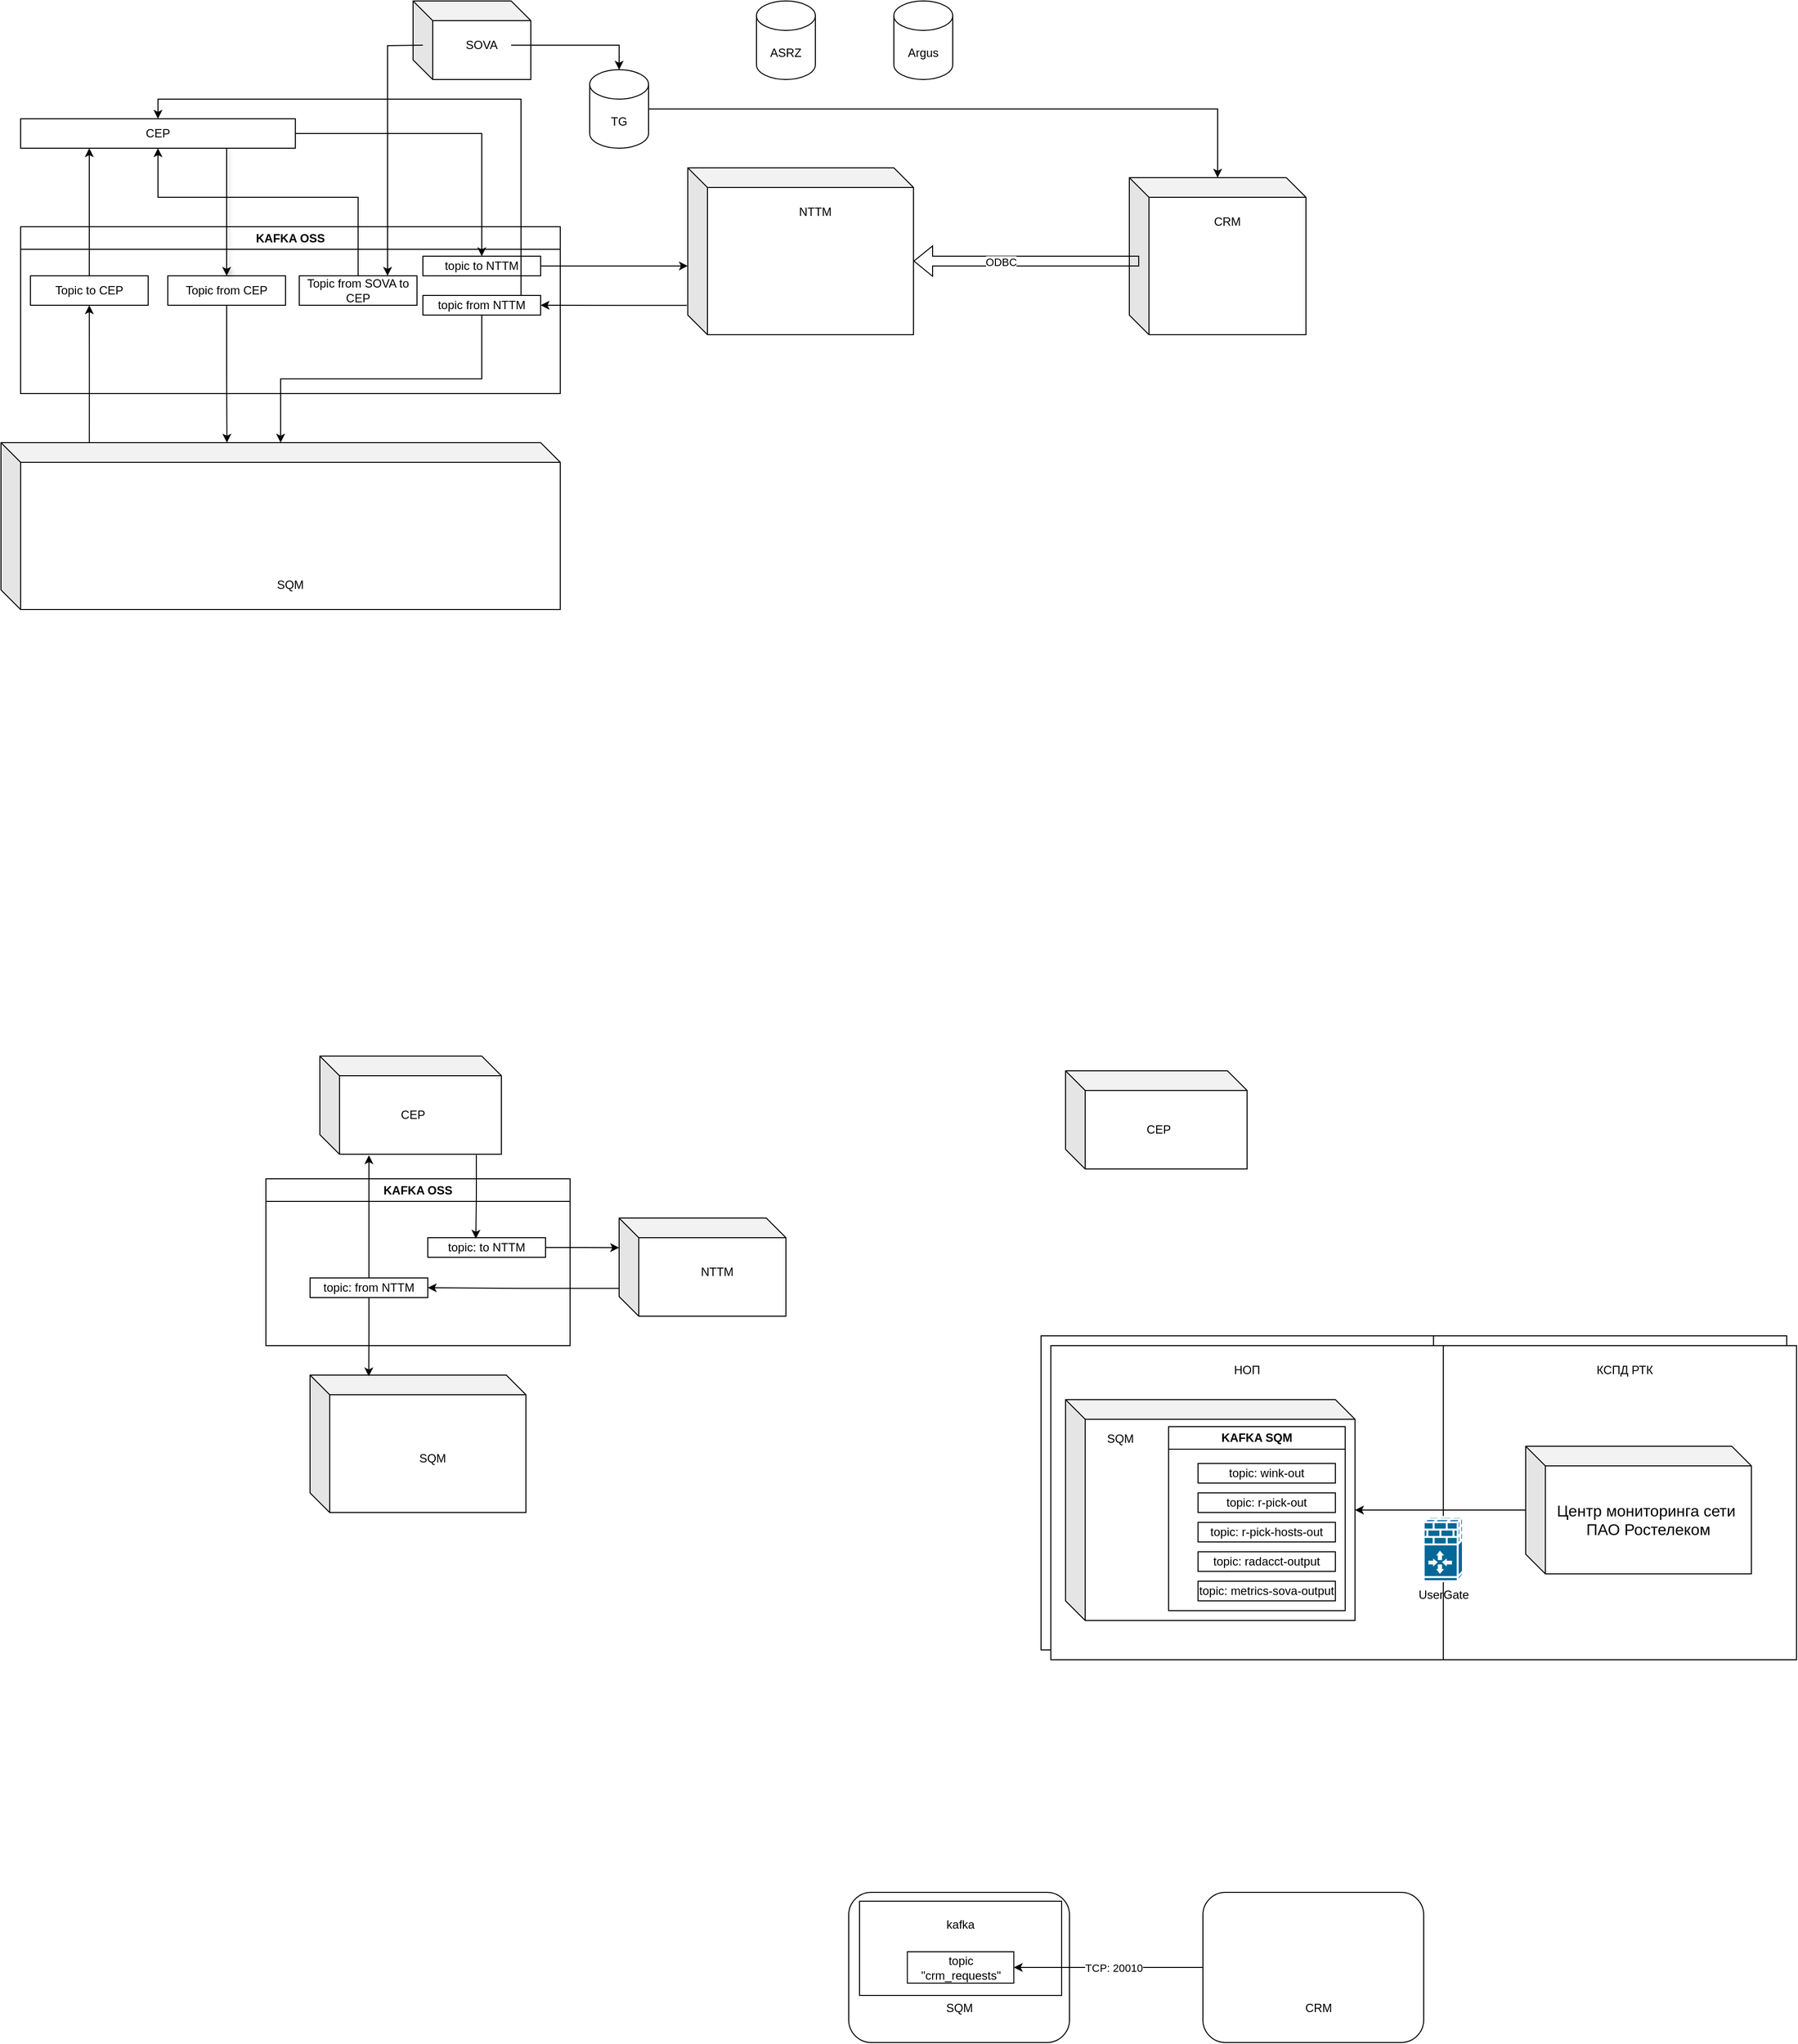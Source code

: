 <mxfile version="26.2.13">
  <diagram name="Страница — 1" id="CNGbqbiZIYPsTiG5xjIv">
    <mxGraphModel dx="856" dy="1511" grid="0" gridSize="10" guides="1" tooltips="1" connect="1" arrows="1" fold="1" page="1" pageScale="1" pageWidth="827" pageHeight="1169" math="0" shadow="0">
      <root>
        <mxCell id="0" />
        <mxCell id="1" parent="0" />
        <mxCell id="v_URH__aFRRFZnjGPoym-18" value="" style="rounded=1;whiteSpace=wrap;html=1;" vertex="1" parent="1">
          <mxGeometry x="974" y="1847" width="225" height="153" as="geometry" />
        </mxCell>
        <mxCell id="v_URH__aFRRFZnjGPoym-21" value="" style="rounded=0;whiteSpace=wrap;html=1;" vertex="1" parent="1">
          <mxGeometry x="985" y="1856" width="206" height="96" as="geometry" />
        </mxCell>
        <mxCell id="43ak4_L_ta3FqxEy_fTI-20" value="" style="rounded=0;whiteSpace=wrap;html=1;" parent="1" vertex="1">
          <mxGeometry x="1570" y="1280" width="360" height="320" as="geometry" />
        </mxCell>
        <mxCell id="43ak4_L_ta3FqxEy_fTI-19" value="" style="rounded=0;whiteSpace=wrap;html=1;" parent="1" vertex="1">
          <mxGeometry x="1170" y="1280" width="400" height="320" as="geometry" />
        </mxCell>
        <mxCell id="M0X-V-5y8funfRK-0tcY-36" value="" style="shape=cube;whiteSpace=wrap;html=1;boundedLbl=1;backgroundOutline=1;darkOpacity=0.05;darkOpacity2=0.1;" parent="1" vertex="1">
          <mxGeometry x="435" y="995" width="185" height="100" as="geometry" />
        </mxCell>
        <mxCell id="Ng3tPyINmZJw2xmhOUaY-4" value="&lt;div&gt;KAFKA OSS&lt;/div&gt;" style="swimlane;whiteSpace=wrap;html=1;" parent="1" vertex="1">
          <mxGeometry x="130" y="150" width="550" height="170" as="geometry">
            <mxRectangle x="130" y="150" width="110" height="30" as="alternateBounds" />
          </mxGeometry>
        </mxCell>
        <mxCell id="Ng3tPyINmZJw2xmhOUaY-5" value="Topic to CEP" style="rounded=0;whiteSpace=wrap;html=1;" parent="Ng3tPyINmZJw2xmhOUaY-4" vertex="1">
          <mxGeometry x="10" y="50" width="120" height="30" as="geometry" />
        </mxCell>
        <mxCell id="Ng3tPyINmZJw2xmhOUaY-6" value="Topic from CEP" style="rounded=0;whiteSpace=wrap;html=1;" parent="Ng3tPyINmZJw2xmhOUaY-4" vertex="1">
          <mxGeometry x="150" y="50" width="120" height="30" as="geometry" />
        </mxCell>
        <mxCell id="Ng3tPyINmZJw2xmhOUaY-28" value="topic to NTTM" style="rounded=0;whiteSpace=wrap;html=1;" parent="Ng3tPyINmZJw2xmhOUaY-4" vertex="1">
          <mxGeometry x="410" y="30" width="120" height="20" as="geometry" />
        </mxCell>
        <mxCell id="Ng3tPyINmZJw2xmhOUaY-29" value="topic from NTTM" style="rounded=0;whiteSpace=wrap;html=1;" parent="Ng3tPyINmZJw2xmhOUaY-4" vertex="1">
          <mxGeometry x="410" y="70" width="120" height="20" as="geometry" />
        </mxCell>
        <mxCell id="Ng3tPyINmZJw2xmhOUaY-32" value="Topic from SOVA to CEP" style="rounded=0;whiteSpace=wrap;html=1;" parent="Ng3tPyINmZJw2xmhOUaY-4" vertex="1">
          <mxGeometry x="284" y="50" width="120" height="30" as="geometry" />
        </mxCell>
        <mxCell id="Ng3tPyINmZJw2xmhOUaY-30" style="edgeStyle=orthogonalEdgeStyle;rounded=0;orthogonalLoop=1;jettySize=auto;html=1;" parent="1" source="Ng3tPyINmZJw2xmhOUaY-1" target="Ng3tPyINmZJw2xmhOUaY-28" edge="1">
          <mxGeometry relative="1" as="geometry" />
        </mxCell>
        <mxCell id="Ng3tPyINmZJw2xmhOUaY-1" value="" style="rounded=0;whiteSpace=wrap;html=1;" parent="1" vertex="1">
          <mxGeometry x="130" y="40" width="280" height="30" as="geometry" />
        </mxCell>
        <mxCell id="Ng3tPyINmZJw2xmhOUaY-9" style="edgeStyle=orthogonalEdgeStyle;rounded=0;orthogonalLoop=1;jettySize=auto;html=1;exitX=0.75;exitY=1;exitDx=0;exitDy=0;shadow=1;" parent="1" source="Ng3tPyINmZJw2xmhOUaY-1" target="Ng3tPyINmZJw2xmhOUaY-6" edge="1">
          <mxGeometry relative="1" as="geometry" />
        </mxCell>
        <mxCell id="Ng3tPyINmZJw2xmhOUaY-2" value="CEP" style="text;html=1;align=center;verticalAlign=middle;whiteSpace=wrap;rounded=0;" parent="1" vertex="1">
          <mxGeometry x="240" y="40" width="60" height="30" as="geometry" />
        </mxCell>
        <mxCell id="Ng3tPyINmZJw2xmhOUaY-7" style="edgeStyle=orthogonalEdgeStyle;rounded=0;orthogonalLoop=1;jettySize=auto;html=1;entryX=0.25;entryY=1;entryDx=0;entryDy=0;" parent="1" source="Ng3tPyINmZJw2xmhOUaY-5" target="Ng3tPyINmZJw2xmhOUaY-1" edge="1">
          <mxGeometry relative="1" as="geometry" />
        </mxCell>
        <mxCell id="Ng3tPyINmZJw2xmhOUaY-12" style="edgeStyle=orthogonalEdgeStyle;rounded=0;orthogonalLoop=1;jettySize=auto;html=1;exitX=0.158;exitY=0.029;exitDx=0;exitDy=0;exitPerimeter=0;" parent="1" source="Ng3tPyINmZJw2xmhOUaY-10" target="Ng3tPyINmZJw2xmhOUaY-5" edge="1">
          <mxGeometry relative="1" as="geometry" />
        </mxCell>
        <mxCell id="Ng3tPyINmZJw2xmhOUaY-10" value="" style="shape=cube;whiteSpace=wrap;html=1;boundedLbl=1;backgroundOutline=1;darkOpacity=0.05;darkOpacity2=0.1;" parent="1" vertex="1">
          <mxGeometry x="110" y="370" width="570" height="170" as="geometry" />
        </mxCell>
        <mxCell id="Ng3tPyINmZJw2xmhOUaY-11" value="SQM" style="text;html=1;align=center;verticalAlign=middle;whiteSpace=wrap;rounded=0;" parent="1" vertex="1">
          <mxGeometry x="375" y="500" width="60" height="30" as="geometry" />
        </mxCell>
        <mxCell id="Ng3tPyINmZJw2xmhOUaY-13" style="edgeStyle=orthogonalEdgeStyle;rounded=0;orthogonalLoop=1;jettySize=auto;html=1;entryX=0.404;entryY=0;entryDx=0;entryDy=0;entryPerimeter=0;" parent="1" source="Ng3tPyINmZJw2xmhOUaY-6" target="Ng3tPyINmZJw2xmhOUaY-10" edge="1">
          <mxGeometry relative="1" as="geometry" />
        </mxCell>
        <mxCell id="Ng3tPyINmZJw2xmhOUaY-31" style="edgeStyle=orthogonalEdgeStyle;rounded=0;orthogonalLoop=1;jettySize=auto;html=1;exitX=-0.004;exitY=0.824;exitDx=0;exitDy=0;exitPerimeter=0;" parent="1" source="Ng3tPyINmZJw2xmhOUaY-14" target="Ng3tPyINmZJw2xmhOUaY-29" edge="1">
          <mxGeometry relative="1" as="geometry" />
        </mxCell>
        <mxCell id="Ng3tPyINmZJw2xmhOUaY-14" value="" style="shape=cube;whiteSpace=wrap;html=1;boundedLbl=1;backgroundOutline=1;darkOpacity=0.05;darkOpacity2=0.1;" parent="1" vertex="1">
          <mxGeometry x="810" y="90" width="230" height="170" as="geometry" />
        </mxCell>
        <mxCell id="Ng3tPyINmZJw2xmhOUaY-16" value="NTTM" style="text;html=1;align=center;verticalAlign=middle;whiteSpace=wrap;rounded=0;" parent="1" vertex="1">
          <mxGeometry x="910" y="120" width="60" height="30" as="geometry" />
        </mxCell>
        <mxCell id="Ng3tPyINmZJw2xmhOUaY-17" value="" style="shape=cube;whiteSpace=wrap;html=1;boundedLbl=1;backgroundOutline=1;darkOpacity=0.05;darkOpacity2=0.1;" parent="1" vertex="1">
          <mxGeometry x="530" y="-80" width="120" height="80" as="geometry" />
        </mxCell>
        <mxCell id="Ng3tPyINmZJw2xmhOUaY-33" style="edgeStyle=orthogonalEdgeStyle;rounded=0;orthogonalLoop=1;jettySize=auto;html=1;entryX=0.75;entryY=0;entryDx=0;entryDy=0;" parent="1" target="Ng3tPyINmZJw2xmhOUaY-32" edge="1">
          <mxGeometry relative="1" as="geometry">
            <mxPoint x="540" y="-35" as="sourcePoint" />
          </mxGeometry>
        </mxCell>
        <mxCell id="Ng3tPyINmZJw2xmhOUaY-38" style="edgeStyle=orthogonalEdgeStyle;rounded=0;orthogonalLoop=1;jettySize=auto;html=1;" parent="1" source="Ng3tPyINmZJw2xmhOUaY-19" target="Ng3tPyINmZJw2xmhOUaY-23" edge="1">
          <mxGeometry relative="1" as="geometry" />
        </mxCell>
        <mxCell id="Ng3tPyINmZJw2xmhOUaY-19" value="SOVA" style="text;html=1;align=center;verticalAlign=middle;whiteSpace=wrap;rounded=0;" parent="1" vertex="1">
          <mxGeometry x="570" y="-50" width="60" height="30" as="geometry" />
        </mxCell>
        <mxCell id="Ng3tPyINmZJw2xmhOUaY-20" value="Argus" style="shape=cylinder3;whiteSpace=wrap;html=1;boundedLbl=1;backgroundOutline=1;size=15;" parent="1" vertex="1">
          <mxGeometry x="1020" y="-80" width="60" height="80" as="geometry" />
        </mxCell>
        <mxCell id="Ng3tPyINmZJw2xmhOUaY-22" value="ASRZ" style="shape=cylinder3;whiteSpace=wrap;html=1;boundedLbl=1;backgroundOutline=1;size=15;" parent="1" vertex="1">
          <mxGeometry x="880" y="-80" width="60" height="80" as="geometry" />
        </mxCell>
        <mxCell id="Ng3tPyINmZJw2xmhOUaY-39" style="edgeStyle=orthogonalEdgeStyle;rounded=0;orthogonalLoop=1;jettySize=auto;html=1;" parent="1" source="Ng3tPyINmZJw2xmhOUaY-23" target="Ng3tPyINmZJw2xmhOUaY-24" edge="1">
          <mxGeometry relative="1" as="geometry" />
        </mxCell>
        <mxCell id="Ng3tPyINmZJw2xmhOUaY-23" value="TG" style="shape=cylinder3;whiteSpace=wrap;html=1;boundedLbl=1;backgroundOutline=1;size=15;" parent="1" vertex="1">
          <mxGeometry x="710" y="-10" width="60" height="80" as="geometry" />
        </mxCell>
        <mxCell id="Ng3tPyINmZJw2xmhOUaY-24" value="" style="shape=cube;whiteSpace=wrap;html=1;boundedLbl=1;backgroundOutline=1;darkOpacity=0.05;darkOpacity2=0.1;" parent="1" vertex="1">
          <mxGeometry x="1260" y="100" width="180" height="160" as="geometry" />
        </mxCell>
        <mxCell id="Ng3tPyINmZJw2xmhOUaY-25" value="CRM" style="text;html=1;align=center;verticalAlign=middle;whiteSpace=wrap;rounded=0;" parent="1" vertex="1">
          <mxGeometry x="1330" y="130" width="60" height="30" as="geometry" />
        </mxCell>
        <mxCell id="Ng3tPyINmZJw2xmhOUaY-26" value="" style="shape=flexArrow;endArrow=classic;html=1;rounded=0;entryX=0;entryY=0;entryDx=230;entryDy=95;entryPerimeter=0;exitX=0.056;exitY=0.531;exitDx=0;exitDy=0;exitPerimeter=0;" parent="1" source="Ng3tPyINmZJw2xmhOUaY-24" target="Ng3tPyINmZJw2xmhOUaY-14" edge="1">
          <mxGeometry width="50" height="50" relative="1" as="geometry">
            <mxPoint x="1200" y="240" as="sourcePoint" />
            <mxPoint x="1250" y="190" as="targetPoint" />
          </mxGeometry>
        </mxCell>
        <mxCell id="Ng3tPyINmZJw2xmhOUaY-27" value="ODBC" style="edgeLabel;html=1;align=center;verticalAlign=middle;resizable=0;points=[];" parent="Ng3tPyINmZJw2xmhOUaY-26" vertex="1" connectable="0">
          <mxGeometry x="0.226" y="1" relative="1" as="geometry">
            <mxPoint as="offset" />
          </mxGeometry>
        </mxCell>
        <mxCell id="Ng3tPyINmZJw2xmhOUaY-34" style="edgeStyle=orthogonalEdgeStyle;rounded=0;orthogonalLoop=1;jettySize=auto;html=1;exitX=0.5;exitY=0;exitDx=0;exitDy=0;" parent="1" source="Ng3tPyINmZJw2xmhOUaY-32" target="Ng3tPyINmZJw2xmhOUaY-1" edge="1">
          <mxGeometry relative="1" as="geometry">
            <Array as="points">
              <mxPoint x="474" y="120" />
              <mxPoint x="270" y="120" />
            </Array>
          </mxGeometry>
        </mxCell>
        <mxCell id="Ng3tPyINmZJw2xmhOUaY-35" style="edgeStyle=orthogonalEdgeStyle;rounded=0;orthogonalLoop=1;jettySize=auto;html=1;entryX=0;entryY=0.588;entryDx=0;entryDy=0;entryPerimeter=0;" parent="1" source="Ng3tPyINmZJw2xmhOUaY-28" target="Ng3tPyINmZJw2xmhOUaY-14" edge="1">
          <mxGeometry relative="1" as="geometry" />
        </mxCell>
        <mxCell id="Ng3tPyINmZJw2xmhOUaY-36" style="edgeStyle=orthogonalEdgeStyle;rounded=0;orthogonalLoop=1;jettySize=auto;html=1;" parent="1" source="Ng3tPyINmZJw2xmhOUaY-29" target="Ng3tPyINmZJw2xmhOUaY-1" edge="1">
          <mxGeometry relative="1" as="geometry">
            <Array as="points">
              <mxPoint x="640" y="20" />
              <mxPoint x="270" y="20" />
            </Array>
          </mxGeometry>
        </mxCell>
        <mxCell id="Ng3tPyINmZJw2xmhOUaY-37" style="edgeStyle=orthogonalEdgeStyle;rounded=0;orthogonalLoop=1;jettySize=auto;html=1;" parent="1" source="Ng3tPyINmZJw2xmhOUaY-29" target="Ng3tPyINmZJw2xmhOUaY-10" edge="1">
          <mxGeometry relative="1" as="geometry" />
        </mxCell>
        <mxCell id="M0X-V-5y8funfRK-0tcY-1" value="&lt;div&gt;KAFKA OSS&lt;/div&gt;" style="swimlane;whiteSpace=wrap;html=1;" parent="1" vertex="1">
          <mxGeometry x="380" y="1120" width="310" height="170" as="geometry">
            <mxRectangle x="130" y="150" width="110" height="30" as="alternateBounds" />
          </mxGeometry>
        </mxCell>
        <mxCell id="M0X-V-5y8funfRK-0tcY-4" value="topic: to NTTM" style="rounded=0;whiteSpace=wrap;html=1;" parent="M0X-V-5y8funfRK-0tcY-1" vertex="1">
          <mxGeometry x="165" y="60" width="120" height="20" as="geometry" />
        </mxCell>
        <mxCell id="M0X-V-5y8funfRK-0tcY-5" value="topic: from NTTM" style="rounded=0;whiteSpace=wrap;html=1;" parent="M0X-V-5y8funfRK-0tcY-1" vertex="1">
          <mxGeometry x="45" y="101" width="120" height="20" as="geometry" />
        </mxCell>
        <mxCell id="M0X-V-5y8funfRK-0tcY-10" value="CEP" style="text;html=1;align=center;verticalAlign=middle;whiteSpace=wrap;rounded=0;" parent="1" vertex="1">
          <mxGeometry x="500" y="1040" width="60" height="30" as="geometry" />
        </mxCell>
        <mxCell id="M0X-V-5y8funfRK-0tcY-13" value="" style="shape=cube;whiteSpace=wrap;html=1;boundedLbl=1;backgroundOutline=1;darkOpacity=0.05;darkOpacity2=0.1;" parent="1" vertex="1">
          <mxGeometry x="425" y="1320" width="220" height="140" as="geometry" />
        </mxCell>
        <mxCell id="M0X-V-5y8funfRK-0tcY-14" value="SQM" style="text;html=1;align=center;verticalAlign=middle;whiteSpace=wrap;rounded=0;" parent="1" vertex="1">
          <mxGeometry x="520" y="1390" width="60" height="30" as="geometry" />
        </mxCell>
        <mxCell id="M0X-V-5y8funfRK-0tcY-16" style="edgeStyle=orthogonalEdgeStyle;rounded=0;orthogonalLoop=1;jettySize=auto;html=1;exitX=0;exitY=0.716;exitDx=0;exitDy=0;exitPerimeter=0;" parent="1" source="M0X-V-5y8funfRK-0tcY-17" target="M0X-V-5y8funfRK-0tcY-5" edge="1">
          <mxGeometry relative="1" as="geometry" />
        </mxCell>
        <mxCell id="M0X-V-5y8funfRK-0tcY-17" value="" style="shape=cube;whiteSpace=wrap;html=1;boundedLbl=1;backgroundOutline=1;darkOpacity=0.05;darkOpacity2=0.1;" parent="1" vertex="1">
          <mxGeometry x="740" y="1160" width="170" height="100" as="geometry" />
        </mxCell>
        <mxCell id="M0X-V-5y8funfRK-0tcY-18" value="NTTM" style="text;html=1;align=center;verticalAlign=middle;whiteSpace=wrap;rounded=0;" parent="1" vertex="1">
          <mxGeometry x="810" y="1200" width="60" height="30" as="geometry" />
        </mxCell>
        <mxCell id="M0X-V-5y8funfRK-0tcY-32" style="edgeStyle=orthogonalEdgeStyle;rounded=0;orthogonalLoop=1;jettySize=auto;html=1;entryX=0;entryY=0.302;entryDx=0;entryDy=0;entryPerimeter=0;" parent="1" source="M0X-V-5y8funfRK-0tcY-4" target="M0X-V-5y8funfRK-0tcY-17" edge="1">
          <mxGeometry relative="1" as="geometry" />
        </mxCell>
        <mxCell id="M0X-V-5y8funfRK-0tcY-37" style="edgeStyle=orthogonalEdgeStyle;rounded=0;orthogonalLoop=1;jettySize=auto;html=1;entryX=0.408;entryY=0.05;entryDx=0;entryDy=0;entryPerimeter=0;exitX=0.862;exitY=1.007;exitDx=0;exitDy=0;exitPerimeter=0;" parent="1" source="M0X-V-5y8funfRK-0tcY-36" target="M0X-V-5y8funfRK-0tcY-4" edge="1">
          <mxGeometry relative="1" as="geometry" />
        </mxCell>
        <mxCell id="M0X-V-5y8funfRK-0tcY-38" style="edgeStyle=orthogonalEdgeStyle;rounded=0;orthogonalLoop=1;jettySize=auto;html=1;" parent="1" source="M0X-V-5y8funfRK-0tcY-5" edge="1">
          <mxGeometry relative="1" as="geometry">
            <mxPoint x="485" y="1096" as="targetPoint" />
          </mxGeometry>
        </mxCell>
        <mxCell id="M0X-V-5y8funfRK-0tcY-39" style="edgeStyle=orthogonalEdgeStyle;rounded=0;orthogonalLoop=1;jettySize=auto;html=1;entryX=0.272;entryY=0.009;entryDx=0;entryDy=0;entryPerimeter=0;" parent="1" source="M0X-V-5y8funfRK-0tcY-5" target="M0X-V-5y8funfRK-0tcY-13" edge="1">
          <mxGeometry relative="1" as="geometry" />
        </mxCell>
        <mxCell id="43ak4_L_ta3FqxEy_fTI-1" value="" style="shape=cube;whiteSpace=wrap;html=1;boundedLbl=1;backgroundOutline=1;darkOpacity=0.05;darkOpacity2=0.1;" parent="1" vertex="1">
          <mxGeometry x="1195" y="1010" width="185" height="100" as="geometry" />
        </mxCell>
        <mxCell id="43ak4_L_ta3FqxEy_fTI-5" value="CEP" style="text;html=1;align=center;verticalAlign=middle;whiteSpace=wrap;rounded=0;" parent="1" vertex="1">
          <mxGeometry x="1260" y="1055" width="60" height="30" as="geometry" />
        </mxCell>
        <mxCell id="43ak4_L_ta3FqxEy_fTI-6" value="" style="shape=cube;whiteSpace=wrap;html=1;boundedLbl=1;backgroundOutline=1;darkOpacity=0.05;darkOpacity2=0.1;" parent="1" vertex="1">
          <mxGeometry x="1185" y="1335" width="295" height="225" as="geometry" />
        </mxCell>
        <mxCell id="43ak4_L_ta3FqxEy_fTI-7" value="SQM" style="text;html=1;align=center;verticalAlign=middle;whiteSpace=wrap;rounded=0;" parent="1" vertex="1">
          <mxGeometry x="1211" y="1360" width="60" height="30" as="geometry" />
        </mxCell>
        <mxCell id="43ak4_L_ta3FqxEy_fTI-2" value="&lt;div&gt;KAFKA SQM&lt;/div&gt;" style="swimlane;whiteSpace=wrap;html=1;" parent="1" vertex="1">
          <mxGeometry x="1290" y="1362.5" width="180" height="187.5" as="geometry">
            <mxRectangle x="130" y="150" width="110" height="30" as="alternateBounds" />
          </mxGeometry>
        </mxCell>
        <mxCell id="43ak4_L_ta3FqxEy_fTI-3" value="topic: wink-out" style="rounded=0;whiteSpace=wrap;html=1;" parent="43ak4_L_ta3FqxEy_fTI-2" vertex="1">
          <mxGeometry x="30" y="37.5" width="140" height="20" as="geometry" />
        </mxCell>
        <mxCell id="43ak4_L_ta3FqxEy_fTI-4" value="topic: r-pick-out" style="rounded=0;whiteSpace=wrap;html=1;" parent="43ak4_L_ta3FqxEy_fTI-2" vertex="1">
          <mxGeometry x="30" y="67.5" width="140" height="20" as="geometry" />
        </mxCell>
        <mxCell id="43ak4_L_ta3FqxEy_fTI-15" value="topic: r-pick-hosts-out" style="rounded=0;whiteSpace=wrap;html=1;" parent="1" vertex="1">
          <mxGeometry x="1320" y="1460" width="140" height="20" as="geometry" />
        </mxCell>
        <mxCell id="43ak4_L_ta3FqxEy_fTI-16" value="topic: radacct-output" style="rounded=0;whiteSpace=wrap;html=1;" parent="1" vertex="1">
          <mxGeometry x="1320" y="1490" width="140" height="20" as="geometry" />
        </mxCell>
        <mxCell id="43ak4_L_ta3FqxEy_fTI-17" value="topic: metrics-sova-output" style="rounded=0;whiteSpace=wrap;html=1;" parent="1" vertex="1">
          <mxGeometry x="1320" y="1520" width="140" height="20" as="geometry" />
        </mxCell>
        <mxCell id="43ak4_L_ta3FqxEy_fTI-18" value="&lt;br&gt;&lt;br&gt;&lt;span style=&quot;font-size:12.0pt;line-height:115%;&lt;br/&gt;font-family:&amp;quot;Times New Roman&amp;quot;,serif;mso-fareast-font-family:&amp;quot;Times New Roman&amp;quot;;&lt;br/&gt;mso-ansi-language:RU;mso-fareast-language:RU;mso-bidi-language:AR-SA&quot;&gt;Центр &lt;/span&gt;&lt;span style=&quot;font-size:12.0pt;line-height:115%;&lt;br/&gt;font-family:&amp;quot;Times New Roman&amp;quot;,serif;mso-fareast-font-family:&amp;quot;Times New Roman&amp;quot;;&lt;br/&gt;mso-ansi-language:RU;mso-fareast-language:RU;mso-bidi-language:AR-SA&quot;&gt;мониторинга сети&amp;nbsp;&lt;/span&gt;&lt;div&gt;&lt;span style=&quot;font-size:12.0pt;line-height:115%;&lt;br/&gt;font-family:&amp;quot;Times New Roman&amp;quot;,serif;mso-fareast-font-family:&amp;quot;Times New Roman&amp;quot;;&lt;br/&gt;mso-ansi-language:RU;mso-fareast-language:RU;mso-bidi-language:AR-SA&quot;&gt;ПАО Ростелеком&lt;/span&gt;&lt;/div&gt;&lt;br&gt;&lt;div&gt;&lt;br&gt;&lt;/div&gt;" style="shape=cube;whiteSpace=wrap;html=1;boundedLbl=1;backgroundOutline=1;darkOpacity=0.05;darkOpacity2=0.1;" parent="1" vertex="1">
          <mxGeometry x="1654" y="1382.5" width="230" height="130" as="geometry" />
        </mxCell>
        <mxCell id="43ak4_L_ta3FqxEy_fTI-22" style="edgeStyle=orthogonalEdgeStyle;rounded=0;orthogonalLoop=1;jettySize=auto;html=1;" parent="1" source="43ak4_L_ta3FqxEy_fTI-18" target="43ak4_L_ta3FqxEy_fTI-6" edge="1">
          <mxGeometry relative="1" as="geometry" />
        </mxCell>
        <mxCell id="43ak4_L_ta3FqxEy_fTI-23" value="НОП" style="text;html=1;align=center;verticalAlign=middle;whiteSpace=wrap;rounded=0;" parent="1" vertex="1">
          <mxGeometry x="1340" y="1290" width="60" height="30" as="geometry" />
        </mxCell>
        <mxCell id="43ak4_L_ta3FqxEy_fTI-24" value="КСПД РТК" style="text;html=1;align=center;verticalAlign=middle;whiteSpace=wrap;rounded=0;" parent="1" vertex="1">
          <mxGeometry x="1720" y="1290" width="70" height="30" as="geometry" />
        </mxCell>
        <mxCell id="43ak4_L_ta3FqxEy_fTI-30" value="UserGate" style="shape=mxgraph.cisco.security.ios_firewall;html=1;pointerEvents=1;dashed=0;fillColor=#036897;strokeColor=#ffffff;strokeWidth=2;verticalLabelPosition=bottom;verticalAlign=top;align=center;outlineConnect=0;" parent="1" vertex="1">
          <mxGeometry x="1550" y="1454" width="40" height="66" as="geometry" />
        </mxCell>
        <mxCell id="v_URH__aFRRFZnjGPoym-1" value="" style="rounded=0;whiteSpace=wrap;html=1;" vertex="1" parent="1">
          <mxGeometry x="1580" y="1290" width="360" height="320" as="geometry" />
        </mxCell>
        <mxCell id="v_URH__aFRRFZnjGPoym-2" value="" style="rounded=0;whiteSpace=wrap;html=1;" vertex="1" parent="1">
          <mxGeometry x="1180" y="1290" width="400" height="320" as="geometry" />
        </mxCell>
        <mxCell id="v_URH__aFRRFZnjGPoym-3" value="" style="shape=cube;whiteSpace=wrap;html=1;boundedLbl=1;backgroundOutline=1;darkOpacity=0.05;darkOpacity2=0.1;" vertex="1" parent="1">
          <mxGeometry x="1195" y="1345" width="295" height="225" as="geometry" />
        </mxCell>
        <mxCell id="v_URH__aFRRFZnjGPoym-4" value="SQM" style="text;html=1;align=center;verticalAlign=middle;whiteSpace=wrap;rounded=0;" vertex="1" parent="1">
          <mxGeometry x="1221" y="1370" width="60" height="30" as="geometry" />
        </mxCell>
        <mxCell id="v_URH__aFRRFZnjGPoym-5" value="&lt;div&gt;KAFKA SQM&lt;/div&gt;" style="swimlane;whiteSpace=wrap;html=1;" vertex="1" parent="1">
          <mxGeometry x="1300" y="1372.5" width="180" height="187.5" as="geometry">
            <mxRectangle x="130" y="150" width="110" height="30" as="alternateBounds" />
          </mxGeometry>
        </mxCell>
        <mxCell id="v_URH__aFRRFZnjGPoym-6" value="topic: wink-out" style="rounded=0;whiteSpace=wrap;html=1;" vertex="1" parent="v_URH__aFRRFZnjGPoym-5">
          <mxGeometry x="30" y="37.5" width="140" height="20" as="geometry" />
        </mxCell>
        <mxCell id="v_URH__aFRRFZnjGPoym-7" value="topic: r-pick-out" style="rounded=0;whiteSpace=wrap;html=1;" vertex="1" parent="v_URH__aFRRFZnjGPoym-5">
          <mxGeometry x="30" y="67.5" width="140" height="20" as="geometry" />
        </mxCell>
        <mxCell id="v_URH__aFRRFZnjGPoym-8" value="topic: r-pick-hosts-out" style="rounded=0;whiteSpace=wrap;html=1;" vertex="1" parent="1">
          <mxGeometry x="1330" y="1470" width="140" height="20" as="geometry" />
        </mxCell>
        <mxCell id="v_URH__aFRRFZnjGPoym-9" value="topic: radacct-output" style="rounded=0;whiteSpace=wrap;html=1;" vertex="1" parent="1">
          <mxGeometry x="1330" y="1500" width="140" height="20" as="geometry" />
        </mxCell>
        <mxCell id="v_URH__aFRRFZnjGPoym-10" value="topic: metrics-sova-output" style="rounded=0;whiteSpace=wrap;html=1;" vertex="1" parent="1">
          <mxGeometry x="1330" y="1530" width="140" height="20" as="geometry" />
        </mxCell>
        <mxCell id="v_URH__aFRRFZnjGPoym-11" value="&lt;br&gt;&lt;br&gt;&lt;span style=&quot;font-size:12.0pt;line-height:115%;&lt;br/&gt;font-family:&amp;quot;Times New Roman&amp;quot;,serif;mso-fareast-font-family:&amp;quot;Times New Roman&amp;quot;;&lt;br/&gt;mso-ansi-language:RU;mso-fareast-language:RU;mso-bidi-language:AR-SA&quot;&gt;Центр &lt;/span&gt;&lt;span style=&quot;font-size:12.0pt;line-height:115%;&lt;br/&gt;font-family:&amp;quot;Times New Roman&amp;quot;,serif;mso-fareast-font-family:&amp;quot;Times New Roman&amp;quot;;&lt;br/&gt;mso-ansi-language:RU;mso-fareast-language:RU;mso-bidi-language:AR-SA&quot;&gt;мониторинга сети&amp;nbsp;&lt;/span&gt;&lt;div&gt;&lt;span style=&quot;font-size:12.0pt;line-height:115%;&lt;br/&gt;font-family:&amp;quot;Times New Roman&amp;quot;,serif;mso-fareast-font-family:&amp;quot;Times New Roman&amp;quot;;&lt;br/&gt;mso-ansi-language:RU;mso-fareast-language:RU;mso-bidi-language:AR-SA&quot;&gt;ПАО Ростелеком&lt;/span&gt;&lt;/div&gt;&lt;br&gt;&lt;div&gt;&lt;br&gt;&lt;/div&gt;" style="shape=cube;whiteSpace=wrap;html=1;boundedLbl=1;backgroundOutline=1;darkOpacity=0.05;darkOpacity2=0.1;" vertex="1" parent="1">
          <mxGeometry x="1664" y="1392.5" width="230" height="130" as="geometry" />
        </mxCell>
        <mxCell id="v_URH__aFRRFZnjGPoym-12" style="edgeStyle=orthogonalEdgeStyle;rounded=0;orthogonalLoop=1;jettySize=auto;html=1;" edge="1" parent="1" source="v_URH__aFRRFZnjGPoym-11" target="v_URH__aFRRFZnjGPoym-3">
          <mxGeometry relative="1" as="geometry" />
        </mxCell>
        <mxCell id="v_URH__aFRRFZnjGPoym-13" value="НОП" style="text;html=1;align=center;verticalAlign=middle;whiteSpace=wrap;rounded=0;" vertex="1" parent="1">
          <mxGeometry x="1350" y="1300" width="60" height="30" as="geometry" />
        </mxCell>
        <mxCell id="v_URH__aFRRFZnjGPoym-14" value="КСПД РТК" style="text;html=1;align=center;verticalAlign=middle;whiteSpace=wrap;rounded=0;" vertex="1" parent="1">
          <mxGeometry x="1730" y="1300" width="70" height="30" as="geometry" />
        </mxCell>
        <mxCell id="v_URH__aFRRFZnjGPoym-15" value="UserGate" style="shape=mxgraph.cisco.security.ios_firewall;html=1;pointerEvents=1;dashed=0;fillColor=#036897;strokeColor=#ffffff;strokeWidth=2;verticalLabelPosition=bottom;verticalAlign=top;align=center;outlineConnect=0;" vertex="1" parent="1">
          <mxGeometry x="1560" y="1464" width="40" height="66" as="geometry" />
        </mxCell>
        <mxCell id="v_URH__aFRRFZnjGPoym-24" style="edgeStyle=orthogonalEdgeStyle;rounded=0;orthogonalLoop=1;jettySize=auto;html=1;" edge="1" parent="1" source="v_URH__aFRRFZnjGPoym-16" target="v_URH__aFRRFZnjGPoym-23">
          <mxGeometry relative="1" as="geometry" />
        </mxCell>
        <mxCell id="v_URH__aFRRFZnjGPoym-25" value="TCP: 20010" style="edgeLabel;html=1;align=center;verticalAlign=middle;resizable=0;points=[];" vertex="1" connectable="0" parent="v_URH__aFRRFZnjGPoym-24">
          <mxGeometry x="-0.048" relative="1" as="geometry">
            <mxPoint as="offset" />
          </mxGeometry>
        </mxCell>
        <mxCell id="v_URH__aFRRFZnjGPoym-16" value="" style="rounded=1;whiteSpace=wrap;html=1;" vertex="1" parent="1">
          <mxGeometry x="1335" y="1847" width="225" height="153" as="geometry" />
        </mxCell>
        <mxCell id="v_URH__aFRRFZnjGPoym-19" value="CRM" style="text;html=1;align=center;verticalAlign=middle;whiteSpace=wrap;rounded=0;" vertex="1" parent="1">
          <mxGeometry x="1423" y="1950" width="60" height="30" as="geometry" />
        </mxCell>
        <mxCell id="v_URH__aFRRFZnjGPoym-20" value="SQM" style="text;html=1;align=center;verticalAlign=middle;whiteSpace=wrap;rounded=0;" vertex="1" parent="1">
          <mxGeometry x="1056.5" y="1950" width="60" height="30" as="geometry" />
        </mxCell>
        <mxCell id="v_URH__aFRRFZnjGPoym-22" value="kafka" style="text;html=1;align=center;verticalAlign=middle;whiteSpace=wrap;rounded=0;" vertex="1" parent="1">
          <mxGeometry x="1058" y="1865" width="60" height="30" as="geometry" />
        </mxCell>
        <mxCell id="v_URH__aFRRFZnjGPoym-23" value="topic&lt;br&gt;&quot;crm_requests&quot;" style="rounded=0;whiteSpace=wrap;html=1;" vertex="1" parent="1">
          <mxGeometry x="1033.75" y="1907.5" width="108.5" height="32" as="geometry" />
        </mxCell>
      </root>
    </mxGraphModel>
  </diagram>
</mxfile>
